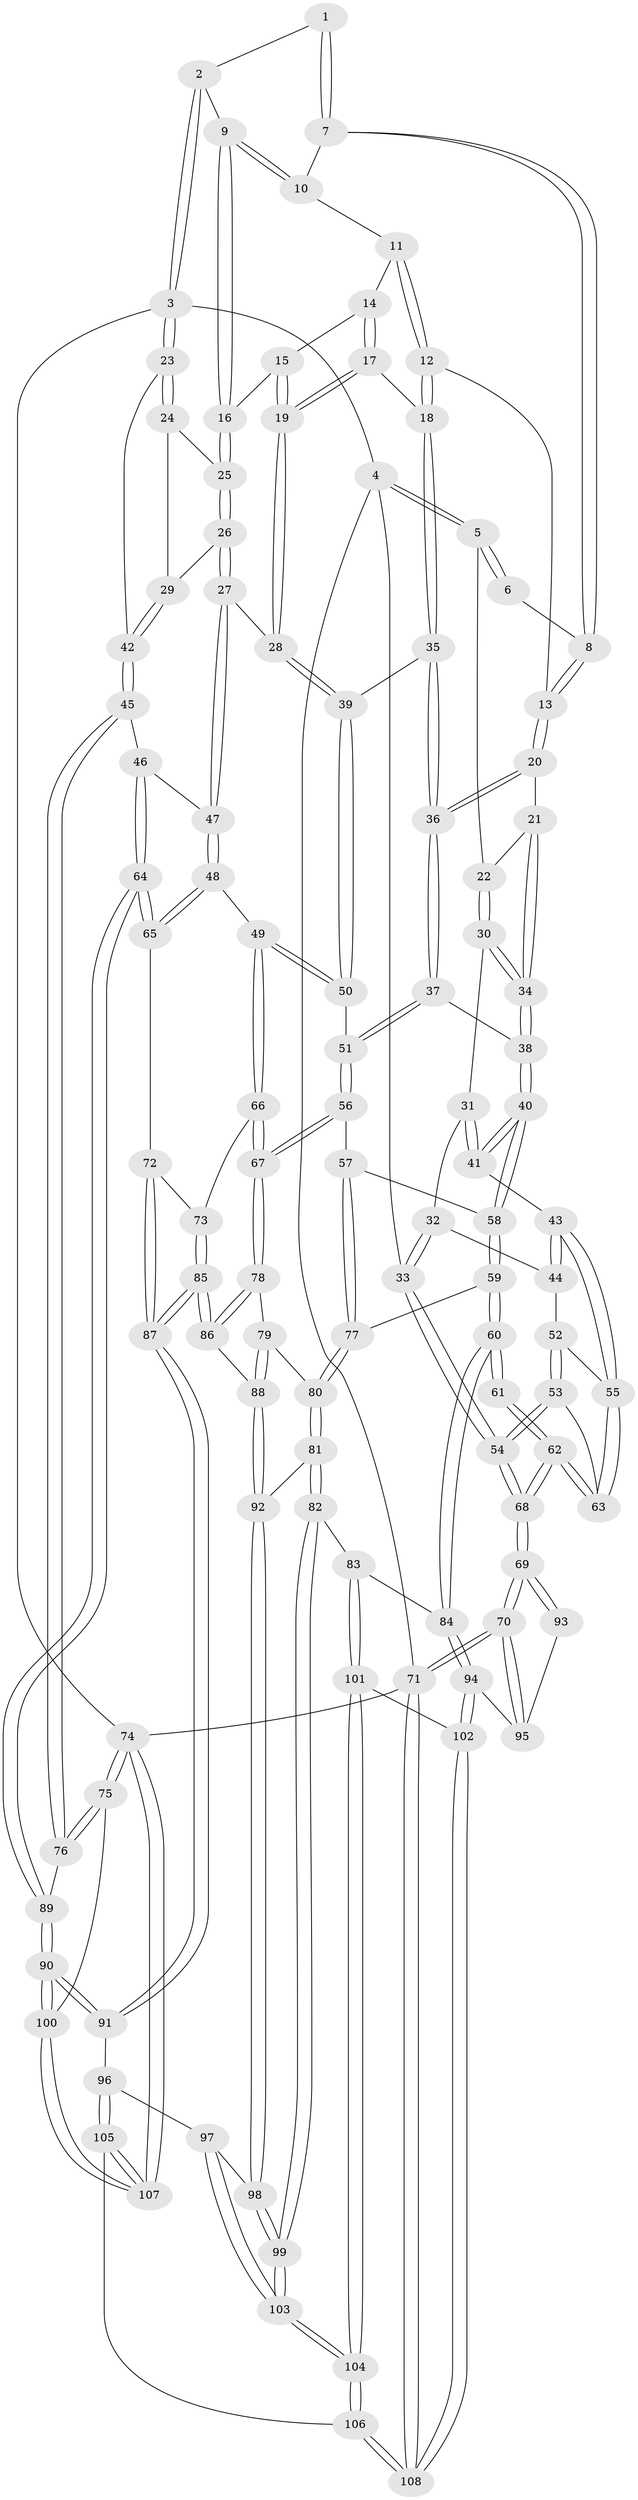 // coarse degree distribution, {3: 0.10666666666666667, 4: 0.3466666666666667, 6: 0.05333333333333334, 5: 0.48, 2: 0.013333333333333334}
// Generated by graph-tools (version 1.1) at 2025/24/03/03/25 07:24:37]
// undirected, 108 vertices, 267 edges
graph export_dot {
graph [start="1"]
  node [color=gray90,style=filled];
  1 [pos="+0.6080190365818732+0"];
  2 [pos="+1+0"];
  3 [pos="+1+0"];
  4 [pos="+0+0"];
  5 [pos="+0.17495265313107214+0"];
  6 [pos="+0.45076688985875935+0"];
  7 [pos="+0.6582317247328806+0"];
  8 [pos="+0.5503598633852896+0.11258513761545445"];
  9 [pos="+0.8574824701670607+0.06896782133669405"];
  10 [pos="+0.6606873386867058+0"];
  11 [pos="+0.6653718357526988+0.0003992240913959782"];
  12 [pos="+0.5772252121430417+0.19377965230719918"];
  13 [pos="+0.5403314900331025+0.18648866720395502"];
  14 [pos="+0.6827939292525329+0.03916253130078493"];
  15 [pos="+0.7199556971109934+0.09557391915430466"];
  16 [pos="+0.8571631922719453+0.07256176421277723"];
  17 [pos="+0.6244439328990488+0.21030196357152725"];
  18 [pos="+0.5867304291588397+0.19838968044357613"];
  19 [pos="+0.7247822394550678+0.2570373022403392"];
  20 [pos="+0.5203855817748427+0.1902052996859294"];
  21 [pos="+0.23605405217257208+0"];
  22 [pos="+0.1909734650480636+0"];
  23 [pos="+1+0.21418238467331588"];
  24 [pos="+0.9118789785351988+0.12485289586381837"];
  25 [pos="+0.8649139576086742+0.10631302031345477"];
  26 [pos="+0.7764376615010911+0.2727380539455992"];
  27 [pos="+0.7613486909065856+0.2819008949653901"];
  28 [pos="+0.7406362289013809+0.2731031644759138"];
  29 [pos="+0.9215815712896778+0.26837615380334445"];
  30 [pos="+0.17567643714452694+0.21560140072650763"];
  31 [pos="+0.17129963229152748+0.23774475605775264"];
  32 [pos="+0.002784164443991842+0.3108920746914457"];
  33 [pos="+0+0.24096218149221663"];
  34 [pos="+0.36577637527787776+0.3004873231207599"];
  35 [pos="+0.5586942112081417+0.3596535290459905"];
  36 [pos="+0.4266812001833276+0.31848773392377805"];
  37 [pos="+0.4010383562935625+0.3316392782581878"];
  38 [pos="+0.3819942323610438+0.33389681740485305"];
  39 [pos="+0.5839020076439372+0.3750112796154852"];
  40 [pos="+0.32648615576156864+0.38553777107047726"];
  41 [pos="+0.21086236998913538+0.3772040608613655"];
  42 [pos="+1+0.28978883719463766"];
  43 [pos="+0.2085848214493574+0.37865959047622716"];
  44 [pos="+0.09332447072824292+0.3760893780659763"];
  45 [pos="+1+0.4640786762648754"];
  46 [pos="+0.8504179006848482+0.42967260808880636"];
  47 [pos="+0.7776461425750012+0.35842940295239845"];
  48 [pos="+0.6746630208506166+0.49698622821717897"];
  49 [pos="+0.6478093246320649+0.49560923279566066"];
  50 [pos="+0.5864418528328517+0.4589985064269028"];
  51 [pos="+0.5155830267171889+0.4851513212624441"];
  52 [pos="+0.07556040633263078+0.4267210052525826"];
  53 [pos="+0.03420057343607643+0.5059234238199257"];
  54 [pos="+0+0.4745755255712083"];
  55 [pos="+0.16515524343291985+0.497924342588165"];
  56 [pos="+0.48952420798601815+0.530234326987403"];
  57 [pos="+0.4480606150264701+0.542746194167185"];
  58 [pos="+0.33784928089613914+0.47275835611293077"];
  59 [pos="+0.2752878957071992+0.5897322182126773"];
  60 [pos="+0.20384472522035427+0.6521802527265189"];
  61 [pos="+0.17427026654137767+0.6411396848335726"];
  62 [pos="+0.15449792643750923+0.6128169757341773"];
  63 [pos="+0.14213777989979193+0.5834453297332102"];
  64 [pos="+0.8036030489267132+0.6329498883680059"];
  65 [pos="+0.7604907378305918+0.6168732432288585"];
  66 [pos="+0.5696083248914886+0.6192448114757442"];
  67 [pos="+0.5630954573244991+0.6208569107689575"];
  68 [pos="+0+0.6297106179161732"];
  69 [pos="+0+0.804849603562236"];
  70 [pos="+0+0.9102140971948149"];
  71 [pos="+0+1"];
  72 [pos="+0.6956507744175079+0.6401947788774812"];
  73 [pos="+0.6171443859027578+0.6357689505304379"];
  74 [pos="+1+1"];
  75 [pos="+1+0.9378959022608923"];
  76 [pos="+1+0.5904549759769635"];
  77 [pos="+0.4212039870195184+0.6121723356269848"];
  78 [pos="+0.5528034568308235+0.6366438026198695"];
  79 [pos="+0.527536702092357+0.6596048820055936"];
  80 [pos="+0.43773537885913444+0.6757818406490896"];
  81 [pos="+0.40469729636936386+0.7323392539529542"];
  82 [pos="+0.3531109013472889+0.7596628374610719"];
  83 [pos="+0.2792728299764047+0.7507341508239225"];
  84 [pos="+0.21647968522620198+0.6720308568971997"];
  85 [pos="+0.6240702166177097+0.7566720503516715"];
  86 [pos="+0.6230594109288802+0.7563212235999733"];
  87 [pos="+0.6289935629003796+0.7596812495984587"];
  88 [pos="+0.5457088940092807+0.7514893757089229"];
  89 [pos="+0.851941853010183+0.6844483143061224"];
  90 [pos="+0.817262821181878+0.8041744364656395"];
  91 [pos="+0.6680928079818292+0.8171755773235685"];
  92 [pos="+0.5086725203613884+0.7821202960717011"];
  93 [pos="+0.10190198359601475+0.6966081885261947"];
  94 [pos="+0.09017950545063663+0.8833729903716697"];
  95 [pos="+0.0729889612782165+0.8776702144963676"];
  96 [pos="+0.631210742577581+0.8612403163455852"];
  97 [pos="+0.5202901845394359+0.8378433910642662"];
  98 [pos="+0.516462117789946+0.828486744865146"];
  99 [pos="+0.3890914871129333+0.8306087843989343"];
  100 [pos="+0.8212861991576439+0.8137091434575043"];
  101 [pos="+0.2380280830541729+0.8622531531620141"];
  102 [pos="+0.1685662829959512+0.9251137354080611"];
  103 [pos="+0.4347765534164878+0.9868970701825948"];
  104 [pos="+0.43327397564826503+1"];
  105 [pos="+0.5899060411394504+1"];
  106 [pos="+0.4707709328751963+1"];
  107 [pos="+0.8663762047869908+1"];
  108 [pos="+0.20809813204280364+1"];
  1 -- 2;
  1 -- 7;
  1 -- 7;
  2 -- 3;
  2 -- 3;
  2 -- 9;
  3 -- 4;
  3 -- 23;
  3 -- 23;
  3 -- 74;
  4 -- 5;
  4 -- 5;
  4 -- 33;
  4 -- 71;
  5 -- 6;
  5 -- 6;
  5 -- 22;
  6 -- 8;
  7 -- 8;
  7 -- 8;
  7 -- 10;
  8 -- 13;
  8 -- 13;
  9 -- 10;
  9 -- 10;
  9 -- 16;
  9 -- 16;
  10 -- 11;
  11 -- 12;
  11 -- 12;
  11 -- 14;
  12 -- 13;
  12 -- 18;
  12 -- 18;
  13 -- 20;
  13 -- 20;
  14 -- 15;
  14 -- 17;
  14 -- 17;
  15 -- 16;
  15 -- 19;
  15 -- 19;
  16 -- 25;
  16 -- 25;
  17 -- 18;
  17 -- 19;
  17 -- 19;
  18 -- 35;
  18 -- 35;
  19 -- 28;
  19 -- 28;
  20 -- 21;
  20 -- 36;
  20 -- 36;
  21 -- 22;
  21 -- 34;
  21 -- 34;
  22 -- 30;
  22 -- 30;
  23 -- 24;
  23 -- 24;
  23 -- 42;
  24 -- 25;
  24 -- 29;
  25 -- 26;
  25 -- 26;
  26 -- 27;
  26 -- 27;
  26 -- 29;
  27 -- 28;
  27 -- 47;
  27 -- 47;
  28 -- 39;
  28 -- 39;
  29 -- 42;
  29 -- 42;
  30 -- 31;
  30 -- 34;
  30 -- 34;
  31 -- 32;
  31 -- 41;
  31 -- 41;
  32 -- 33;
  32 -- 33;
  32 -- 44;
  33 -- 54;
  33 -- 54;
  34 -- 38;
  34 -- 38;
  35 -- 36;
  35 -- 36;
  35 -- 39;
  36 -- 37;
  36 -- 37;
  37 -- 38;
  37 -- 51;
  37 -- 51;
  38 -- 40;
  38 -- 40;
  39 -- 50;
  39 -- 50;
  40 -- 41;
  40 -- 41;
  40 -- 58;
  40 -- 58;
  41 -- 43;
  42 -- 45;
  42 -- 45;
  43 -- 44;
  43 -- 44;
  43 -- 55;
  43 -- 55;
  44 -- 52;
  45 -- 46;
  45 -- 76;
  45 -- 76;
  46 -- 47;
  46 -- 64;
  46 -- 64;
  47 -- 48;
  47 -- 48;
  48 -- 49;
  48 -- 65;
  48 -- 65;
  49 -- 50;
  49 -- 50;
  49 -- 66;
  49 -- 66;
  50 -- 51;
  51 -- 56;
  51 -- 56;
  52 -- 53;
  52 -- 53;
  52 -- 55;
  53 -- 54;
  53 -- 54;
  53 -- 63;
  54 -- 68;
  54 -- 68;
  55 -- 63;
  55 -- 63;
  56 -- 57;
  56 -- 67;
  56 -- 67;
  57 -- 58;
  57 -- 77;
  57 -- 77;
  58 -- 59;
  58 -- 59;
  59 -- 60;
  59 -- 60;
  59 -- 77;
  60 -- 61;
  60 -- 61;
  60 -- 84;
  60 -- 84;
  61 -- 62;
  61 -- 62;
  62 -- 63;
  62 -- 63;
  62 -- 68;
  62 -- 68;
  64 -- 65;
  64 -- 65;
  64 -- 89;
  64 -- 89;
  65 -- 72;
  66 -- 67;
  66 -- 67;
  66 -- 73;
  67 -- 78;
  67 -- 78;
  68 -- 69;
  68 -- 69;
  69 -- 70;
  69 -- 70;
  69 -- 93;
  69 -- 93;
  70 -- 71;
  70 -- 71;
  70 -- 95;
  70 -- 95;
  71 -- 108;
  71 -- 108;
  71 -- 74;
  72 -- 73;
  72 -- 87;
  72 -- 87;
  73 -- 85;
  73 -- 85;
  74 -- 75;
  74 -- 75;
  74 -- 107;
  74 -- 107;
  75 -- 76;
  75 -- 76;
  75 -- 100;
  76 -- 89;
  77 -- 80;
  77 -- 80;
  78 -- 79;
  78 -- 86;
  78 -- 86;
  79 -- 80;
  79 -- 88;
  79 -- 88;
  80 -- 81;
  80 -- 81;
  81 -- 82;
  81 -- 82;
  81 -- 92;
  82 -- 83;
  82 -- 99;
  82 -- 99;
  83 -- 84;
  83 -- 101;
  83 -- 101;
  84 -- 94;
  84 -- 94;
  85 -- 86;
  85 -- 86;
  85 -- 87;
  85 -- 87;
  86 -- 88;
  87 -- 91;
  87 -- 91;
  88 -- 92;
  88 -- 92;
  89 -- 90;
  89 -- 90;
  90 -- 91;
  90 -- 91;
  90 -- 100;
  90 -- 100;
  91 -- 96;
  92 -- 98;
  92 -- 98;
  93 -- 95;
  94 -- 95;
  94 -- 102;
  94 -- 102;
  96 -- 97;
  96 -- 105;
  96 -- 105;
  97 -- 98;
  97 -- 103;
  97 -- 103;
  98 -- 99;
  98 -- 99;
  99 -- 103;
  99 -- 103;
  100 -- 107;
  100 -- 107;
  101 -- 102;
  101 -- 104;
  101 -- 104;
  102 -- 108;
  102 -- 108;
  103 -- 104;
  103 -- 104;
  104 -- 106;
  104 -- 106;
  105 -- 106;
  105 -- 107;
  105 -- 107;
  106 -- 108;
  106 -- 108;
}
